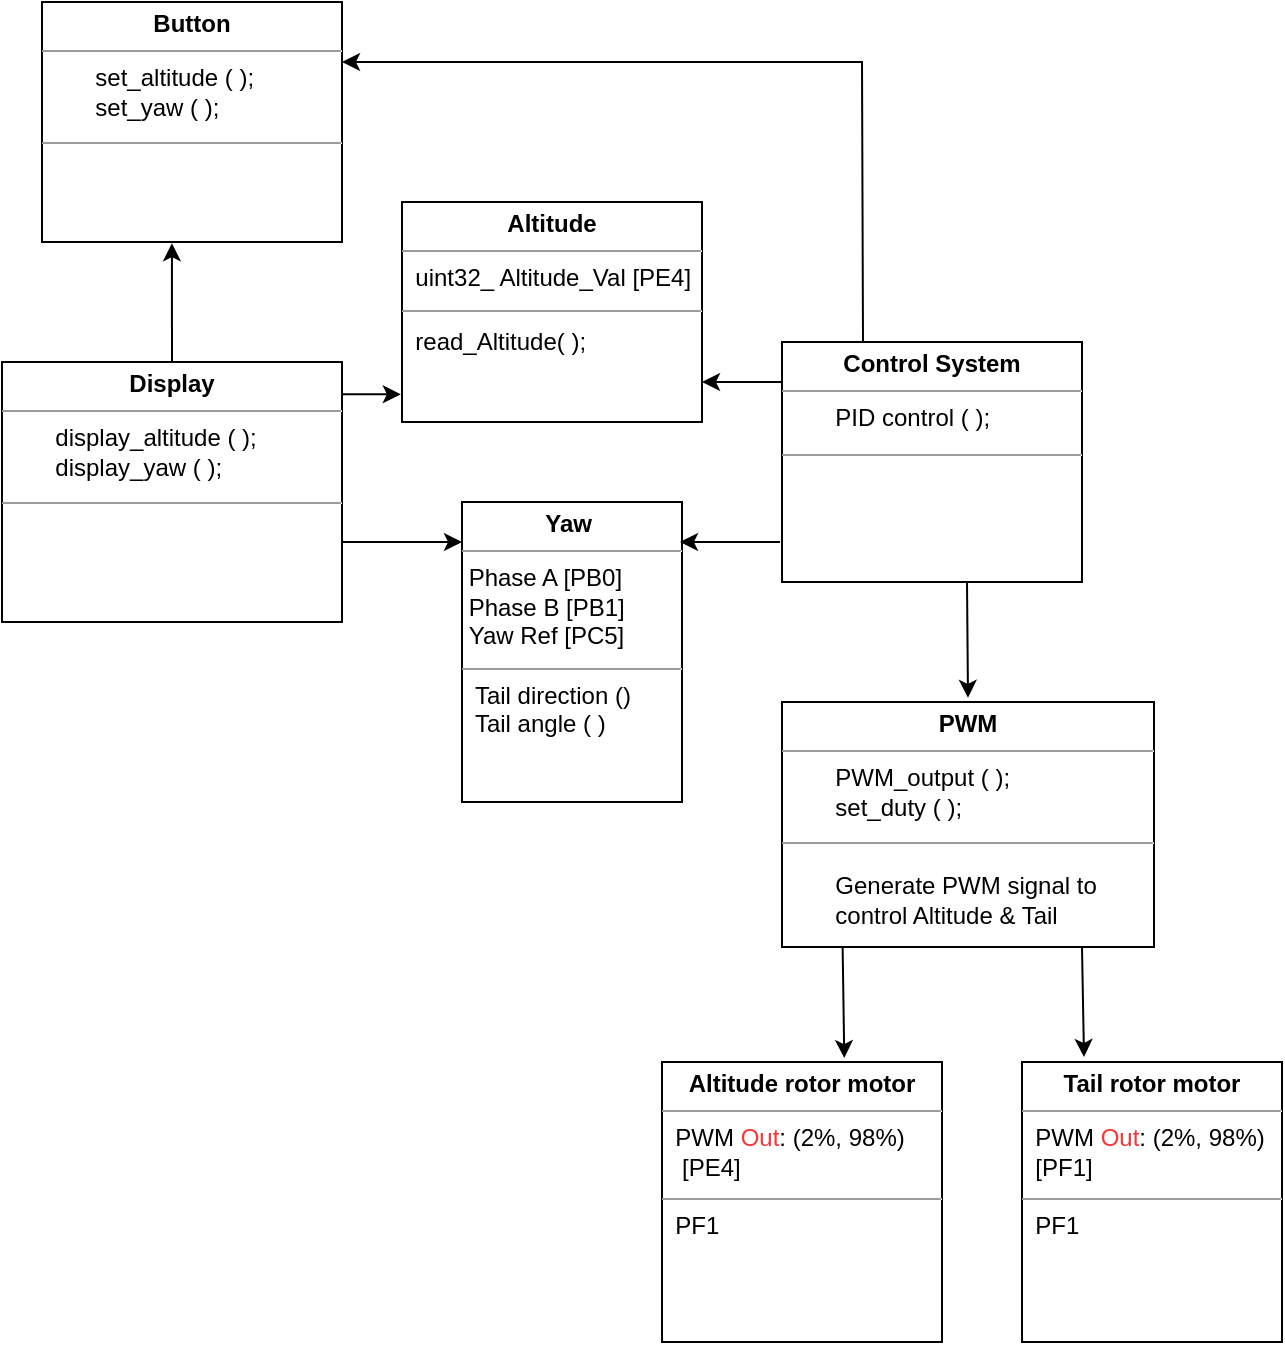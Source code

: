 <mxfile version="21.6.5" type="device">
  <diagram name="Page-1" id="0Fn7nTu73-sGQC3IZ3MM">
    <mxGraphModel dx="794" dy="1214" grid="1" gridSize="10" guides="1" tooltips="1" connect="1" arrows="1" fold="1" page="1" pageScale="1" pageWidth="827" pageHeight="1169" math="0" shadow="0">
      <root>
        <mxCell id="0" />
        <mxCell id="1" parent="0" />
        <mxCell id="hiQy7SG3LccatoopPuaq-3" value="&lt;p style=&quot;margin:0px;margin-top:4px;text-align:center;&quot;&gt;&lt;b&gt;Altitude&lt;/b&gt;&lt;/p&gt;&lt;hr size=&quot;1&quot;&gt;&amp;nbsp; uint32_ Altitude_Val [PE4]&lt;br&gt;&lt;div style=&quot;height:2px;&quot;&gt;&lt;/div&gt;&lt;hr size=&quot;1&quot;&gt;&lt;div style=&quot;height:2px;&quot;&gt;&lt;br&gt;&lt;/div&gt;&lt;div style=&quot;height:2px;&quot;&gt;&amp;nbsp; read_Altitude( );&lt;br&gt;&lt;/div&gt;" style="verticalAlign=top;align=left;overflow=fill;fontSize=12;fontFamily=Helvetica;html=1;whiteSpace=wrap;" parent="1" vertex="1">
          <mxGeometry x="250" y="130" width="150" height="110" as="geometry" />
        </mxCell>
        <mxCell id="hiQy7SG3LccatoopPuaq-4" value="&lt;p style=&quot;margin:0px;margin-top:4px;text-align:center;&quot;&gt;&lt;b&gt;Display&lt;/b&gt;&lt;/p&gt;&lt;hr size=&quot;1&quot;&gt;&lt;span style=&quot;white-space: pre;&quot;&gt;&#x9;&lt;/span&gt;display_altitude ( );&lt;br&gt;&lt;span style=&quot;white-space: pre;&quot;&gt;&#x9;&lt;/span&gt;display_yaw ( );&lt;br&gt;&lt;div style=&quot;height:2px;&quot;&gt;&lt;/div&gt;&lt;div style=&quot;height:2px;&quot;&gt;&lt;br&gt;&lt;/div&gt;&lt;hr size=&quot;1&quot;&gt;&lt;div style=&quot;height:2px;&quot;&gt;&lt;br&gt;&lt;/div&gt;" style="verticalAlign=top;align=left;overflow=fill;fontSize=12;fontFamily=Helvetica;html=1;whiteSpace=wrap;" parent="1" vertex="1">
          <mxGeometry x="50" y="210" width="170" height="130" as="geometry" />
        </mxCell>
        <mxCell id="hiQy7SG3LccatoopPuaq-7" value="&lt;p style=&quot;margin:0px;margin-top:4px;text-align:center;&quot;&gt;&lt;b&gt;Tail rotor motor&lt;/b&gt;&lt;/p&gt;&lt;hr size=&quot;1&quot;&gt;&amp;nbsp; PWM &lt;font color=&quot;#ff3333&quot;&gt;Out&lt;/font&gt;: (2%, 98%)&amp;nbsp;&lt;br&gt;&amp;nbsp; [PF1]&lt;br&gt;&lt;div style=&quot;height:2px;&quot;&gt;&lt;/div&gt;&lt;hr size=&quot;1&quot;&gt;&lt;div style=&quot;height:2px;&quot;&gt;&amp;nbsp; PF1&lt;/div&gt;" style="verticalAlign=top;align=left;overflow=fill;fontSize=12;fontFamily=Helvetica;html=1;whiteSpace=wrap;" parent="1" vertex="1">
          <mxGeometry x="560" y="560" width="130" height="140" as="geometry" />
        </mxCell>
        <mxCell id="hiQy7SG3LccatoopPuaq-8" value="&lt;p style=&quot;margin:0px;margin-top:4px;text-align:center;&quot;&gt;&lt;b&gt;Yaw&amp;nbsp;&lt;/b&gt;&lt;/p&gt;&lt;hr size=&quot;1&quot;&gt;&amp;nbsp;Phase A [PB0]&lt;br&gt;&amp;nbsp;Phase B [PB1]&lt;br&gt;&amp;nbsp;Yaw Ref [PC5]&lt;div style=&quot;height:2px;&quot;&gt;&lt;/div&gt;&lt;hr size=&quot;1&quot;&gt;&lt;div style=&quot;height:2px;&quot;&gt;&amp;nbsp; Tail direction ()&amp;nbsp;&lt;/div&gt;&lt;div style=&quot;height:2px;&quot;&gt;&lt;br&gt;&lt;/div&gt;&lt;div style=&quot;height:2px;&quot;&gt;&lt;br&gt;&lt;/div&gt;&lt;div style=&quot;height:2px;&quot;&gt;&lt;br&gt;&lt;/div&gt;&lt;div style=&quot;height:2px;&quot;&gt;&lt;br&gt;&lt;/div&gt;&lt;div style=&quot;height:2px;&quot;&gt;&lt;br&gt;&lt;/div&gt;&lt;div style=&quot;height:2px;&quot;&gt;&lt;br&gt;&lt;/div&gt;&lt;div style=&quot;height:2px;&quot;&gt;&amp;nbsp; Tail angle ( )&lt;/div&gt;&lt;div style=&quot;height:2px;&quot;&gt;&lt;br&gt;&lt;/div&gt;&lt;div style=&quot;height:2px;&quot;&gt;&lt;br&gt;&lt;/div&gt;&lt;div style=&quot;height:2px;&quot;&gt;&lt;br&gt;&lt;/div&gt;" style="verticalAlign=top;align=left;overflow=fill;fontSize=12;fontFamily=Helvetica;html=1;whiteSpace=wrap;" parent="1" vertex="1">
          <mxGeometry x="280" y="280" width="110" height="150" as="geometry" />
        </mxCell>
        <mxCell id="dXO4RX6xlguumugGazUg-1" value="&lt;p style=&quot;margin:0px;margin-top:4px;text-align:center;&quot;&gt;&lt;b&gt;Altitude rotor motor&lt;/b&gt;&lt;/p&gt;&lt;hr size=&quot;1&quot;&gt;&amp;nbsp; PWM &lt;font color=&quot;#ff3333&quot;&gt;Out&lt;/font&gt;: (2%, 98%)&amp;nbsp;&lt;br&gt;&amp;nbsp; &amp;nbsp;[PE4]&amp;nbsp;&lt;br&gt;&lt;div style=&quot;height:2px;&quot;&gt;&lt;/div&gt;&lt;hr size=&quot;1&quot;&gt;&lt;div style=&quot;height:2px;&quot;&gt;&amp;nbsp; PF1&lt;/div&gt;" style="verticalAlign=top;align=left;overflow=fill;fontSize=12;fontFamily=Helvetica;html=1;whiteSpace=wrap;" parent="1" vertex="1">
          <mxGeometry x="380" y="560" width="140" height="140" as="geometry" />
        </mxCell>
        <mxCell id="dXO4RX6xlguumugGazUg-2" value="&lt;p style=&quot;margin:0px;margin-top:4px;text-align:center;&quot;&gt;&lt;b&gt;PWM&lt;/b&gt;&lt;/p&gt;&lt;hr size=&quot;1&quot;&gt;&lt;span style=&quot;white-space: pre;&quot;&gt;&#x9;&lt;/span&gt;PWM_output ( );&lt;br&gt;&lt;span style=&quot;white-space: pre;&quot;&gt;&#x9;&lt;/span&gt;set_duty ( );&lt;br&gt;&lt;div style=&quot;height:2px;&quot;&gt;&amp;nbsp;&lt;/div&gt;&lt;div style=&quot;height:2px;&quot;&gt;&lt;br&gt;&lt;/div&gt;&lt;hr size=&quot;1&quot;&gt;&lt;div style=&quot;height:2px;&quot;&gt;&lt;br&gt;&lt;/div&gt;&lt;div style=&quot;height:2px;&quot;&gt;&lt;br&gt;&lt;/div&gt;&lt;div style=&quot;height:2px;&quot;&gt;&lt;br&gt;&lt;/div&gt;&lt;div style=&quot;height:2px;&quot;&gt;&lt;br&gt;&lt;/div&gt;&lt;div style=&quot;height:2px;&quot;&gt;&lt;span style=&quot;white-space: pre;&quot;&gt;&#x9;&lt;/span&gt;Generate PWM signal to&amp;nbsp; &amp;nbsp; &lt;span style=&quot;white-space: pre;&quot;&gt;&#x9;&lt;/span&gt;control Altitude &amp;amp; Tail&lt;br&gt;&lt;/div&gt;" style="verticalAlign=top;align=left;overflow=fill;fontSize=12;fontFamily=Helvetica;html=1;whiteSpace=wrap;" parent="1" vertex="1">
          <mxGeometry x="440" y="380" width="186" height="122.5" as="geometry" />
        </mxCell>
        <mxCell id="dXO4RX6xlguumugGazUg-3" value="&lt;p style=&quot;margin:0px;margin-top:4px;text-align:center;&quot;&gt;&lt;b&gt;Button&lt;/b&gt;&lt;/p&gt;&lt;hr size=&quot;1&quot;&gt;&lt;span style=&quot;white-space: pre;&quot;&gt;&#x9;&lt;/span&gt;set_altitude ( );&lt;br&gt;&lt;span style=&quot;white-space: pre;&quot;&gt;&#x9;&lt;/span&gt;set_yaw ( );&lt;br&gt;&lt;div style=&quot;height:2px;&quot;&gt;&lt;/div&gt;&lt;div style=&quot;height:2px;&quot;&gt;&lt;br&gt;&lt;/div&gt;&lt;hr size=&quot;1&quot;&gt;&lt;div style=&quot;height:2px;&quot;&gt;&lt;br&gt;&lt;/div&gt;" style="verticalAlign=top;align=left;overflow=fill;fontSize=12;fontFamily=Helvetica;html=1;whiteSpace=wrap;" parent="1" vertex="1">
          <mxGeometry x="70" y="30" width="150" height="120" as="geometry" />
        </mxCell>
        <mxCell id="dXO4RX6xlguumugGazUg-4" value="&lt;p style=&quot;margin:0px;margin-top:4px;text-align:center;&quot;&gt;&lt;b&gt;Control System&lt;/b&gt;&lt;/p&gt;&lt;hr size=&quot;1&quot;&gt;&lt;span style=&quot;white-space: pre;&quot;&gt;&#x9;&lt;/span&gt;PID control ( );&lt;br&gt;&lt;div style=&quot;height:2px;&quot;&gt;&lt;/div&gt;&lt;div style=&quot;height:2px;&quot;&gt;&lt;br&gt;&lt;/div&gt;&lt;hr size=&quot;1&quot;&gt;&lt;div style=&quot;height:2px;&quot;&gt;&lt;br&gt;&lt;/div&gt;" style="verticalAlign=top;align=left;overflow=fill;fontSize=12;fontFamily=Helvetica;html=1;whiteSpace=wrap;" parent="1" vertex="1">
          <mxGeometry x="440" y="200" width="150" height="120" as="geometry" />
        </mxCell>
        <mxCell id="dXO4RX6xlguumugGazUg-6" value="" style="endArrow=classic;html=1;rounded=0;entryX=-0.004;entryY=0.874;entryDx=0;entryDy=0;exitX=0.998;exitY=0.124;exitDx=0;exitDy=0;exitPerimeter=0;entryPerimeter=0;" parent="1" source="hiQy7SG3LccatoopPuaq-4" target="hiQy7SG3LccatoopPuaq-3" edge="1">
          <mxGeometry width="50" height="50" relative="1" as="geometry">
            <mxPoint x="170" y="370" as="sourcePoint" />
            <mxPoint x="220" y="320" as="targetPoint" />
          </mxGeometry>
        </mxCell>
        <mxCell id="dXO4RX6xlguumugGazUg-8" value="" style="endArrow=classic;html=1;rounded=0;entryX=-0.004;entryY=0.874;entryDx=0;entryDy=0;exitX=0.998;exitY=0.124;exitDx=0;exitDy=0;exitPerimeter=0;entryPerimeter=0;" parent="1" edge="1">
          <mxGeometry width="50" height="50" relative="1" as="geometry">
            <mxPoint x="220" y="300" as="sourcePoint" />
            <mxPoint x="280" y="300" as="targetPoint" />
          </mxGeometry>
        </mxCell>
        <mxCell id="dXO4RX6xlguumugGazUg-9" value="" style="endArrow=classic;html=1;rounded=0;" parent="1" edge="1">
          <mxGeometry width="50" height="50" relative="1" as="geometry">
            <mxPoint x="439" y="300" as="sourcePoint" />
            <mxPoint x="389" y="300" as="targetPoint" />
          </mxGeometry>
        </mxCell>
        <mxCell id="dXO4RX6xlguumugGazUg-10" value="" style="endArrow=classic;html=1;rounded=0;" parent="1" edge="1">
          <mxGeometry width="50" height="50" relative="1" as="geometry">
            <mxPoint x="440" y="220" as="sourcePoint" />
            <mxPoint x="400" y="220" as="targetPoint" />
          </mxGeometry>
        </mxCell>
        <mxCell id="dXO4RX6xlguumugGazUg-11" value="" style="endArrow=classic;html=1;rounded=0;entryX=0.651;entryY=-0.014;entryDx=0;entryDy=0;entryPerimeter=0;exitX=0.163;exitY=1.002;exitDx=0;exitDy=0;exitPerimeter=0;" parent="1" source="dXO4RX6xlguumugGazUg-2" target="dXO4RX6xlguumugGazUg-1" edge="1">
          <mxGeometry width="50" height="50" relative="1" as="geometry">
            <mxPoint x="470" y="510" as="sourcePoint" />
            <mxPoint x="520" y="440" as="targetPoint" />
          </mxGeometry>
        </mxCell>
        <mxCell id="dXO4RX6xlguumugGazUg-12" value="" style="endArrow=classic;html=1;rounded=0;entryX=0.651;entryY=-0.014;entryDx=0;entryDy=0;entryPerimeter=0;exitX=0.163;exitY=1.002;exitDx=0;exitDy=0;exitPerimeter=0;" parent="1" edge="1">
          <mxGeometry width="50" height="50" relative="1" as="geometry">
            <mxPoint x="590" y="502.5" as="sourcePoint" />
            <mxPoint x="591" y="557.5" as="targetPoint" />
          </mxGeometry>
        </mxCell>
        <mxCell id="dXO4RX6xlguumugGazUg-13" value="" style="endArrow=classic;html=1;rounded=0;entryX=0.5;entryY=-0.017;entryDx=0;entryDy=0;entryPerimeter=0;exitX=0.163;exitY=1.002;exitDx=0;exitDy=0;exitPerimeter=0;" parent="1" target="dXO4RX6xlguumugGazUg-2" edge="1">
          <mxGeometry width="50" height="50" relative="1" as="geometry">
            <mxPoint x="532.5" y="320" as="sourcePoint" />
            <mxPoint x="533.5" y="375" as="targetPoint" />
          </mxGeometry>
        </mxCell>
        <mxCell id="dXO4RX6xlguumugGazUg-16" value="" style="endArrow=classic;html=1;rounded=0;exitX=0.27;exitY=0.001;exitDx=0;exitDy=0;exitPerimeter=0;entryX=1;entryY=0.25;entryDx=0;entryDy=0;" parent="1" source="dXO4RX6xlguumugGazUg-4" target="dXO4RX6xlguumugGazUg-3" edge="1">
          <mxGeometry width="50" height="50" relative="1" as="geometry">
            <mxPoint x="450" y="160" as="sourcePoint" />
            <mxPoint x="480" y="40" as="targetPoint" />
            <Array as="points">
              <mxPoint x="480" y="60" />
            </Array>
          </mxGeometry>
        </mxCell>
        <mxCell id="dXO4RX6xlguumugGazUg-17" value="" style="endArrow=classic;html=1;rounded=0;exitX=0.5;exitY=0;exitDx=0;exitDy=0;entryX=0.433;entryY=1.005;entryDx=0;entryDy=0;entryPerimeter=0;" parent="1" source="hiQy7SG3LccatoopPuaq-4" target="dXO4RX6xlguumugGazUg-3" edge="1">
          <mxGeometry width="50" height="50" relative="1" as="geometry">
            <mxPoint x="120" y="200" as="sourcePoint" />
            <mxPoint x="170" y="150" as="targetPoint" />
          </mxGeometry>
        </mxCell>
      </root>
    </mxGraphModel>
  </diagram>
</mxfile>
